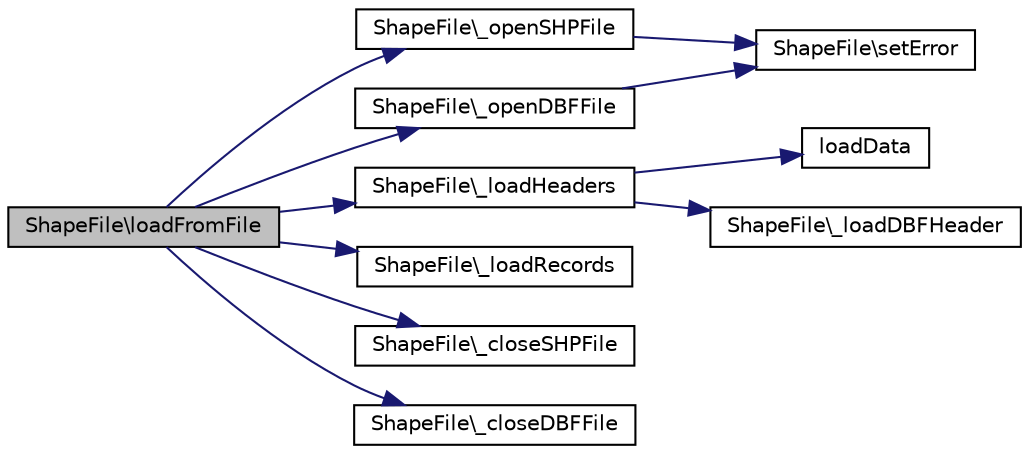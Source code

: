 digraph G
{
  edge [fontname="Helvetica",fontsize="10",labelfontname="Helvetica",labelfontsize="10"];
  node [fontname="Helvetica",fontsize="10",shape=record];
  rankdir="LR";
  Node1 [label="ShapeFile\\loadFromFile",height=0.2,width=0.4,color="black", fillcolor="grey75", style="filled" fontcolor="black"];
  Node1 -> Node2 [color="midnightblue",fontsize="10",style="solid",fontname="Helvetica"];
  Node2 [label="ShapeFile\\_openSHPFile",height=0.2,width=0.4,color="black", fillcolor="white", style="filled",URL="$classShapeFile.html#a4075a37bab2c44e8400fdf38bd587398"];
  Node2 -> Node3 [color="midnightblue",fontsize="10",style="solid",fontname="Helvetica"];
  Node3 [label="ShapeFile\\setError",height=0.2,width=0.4,color="black", fillcolor="white", style="filled",URL="$classShapeFile.html#a25c3850a7975604a33b2ea2cefa833ef"];
  Node1 -> Node4 [color="midnightblue",fontsize="10",style="solid",fontname="Helvetica"];
  Node4 [label="ShapeFile\\_openDBFFile",height=0.2,width=0.4,color="black", fillcolor="white", style="filled",URL="$classShapeFile.html#a8762f4b0de096f3520c05fcfba4549fe"];
  Node4 -> Node3 [color="midnightblue",fontsize="10",style="solid",fontname="Helvetica"];
  Node1 -> Node5 [color="midnightblue",fontsize="10",style="solid",fontname="Helvetica"];
  Node5 [label="ShapeFile\\_loadHeaders",height=0.2,width=0.4,color="black", fillcolor="white", style="filled",URL="$classShapeFile.html#a54b519630044cb089af4eefaacfe2d63"];
  Node5 -> Node6 [color="midnightblue",fontsize="10",style="solid",fontname="Helvetica"];
  Node6 [label="loadData",height=0.2,width=0.4,color="black", fillcolor="white", style="filled",URL="$ShapeFile_8lib_8php.html#abce7a6dabd45bb7f373cf389c7c981b0"];
  Node5 -> Node7 [color="midnightblue",fontsize="10",style="solid",fontname="Helvetica"];
  Node7 [label="ShapeFile\\_loadDBFHeader",height=0.2,width=0.4,color="black", fillcolor="white", style="filled",URL="$classShapeFile.html#a290ac5b36bea655e8409a0914c9e5ea2"];
  Node1 -> Node8 [color="midnightblue",fontsize="10",style="solid",fontname="Helvetica"];
  Node8 [label="ShapeFile\\_loadRecords",height=0.2,width=0.4,color="black", fillcolor="white", style="filled",URL="$classShapeFile.html#a4f75255ed414875ce55cb9baeab31b89"];
  Node1 -> Node9 [color="midnightblue",fontsize="10",style="solid",fontname="Helvetica"];
  Node9 [label="ShapeFile\\_closeSHPFile",height=0.2,width=0.4,color="black", fillcolor="white", style="filled",URL="$classShapeFile.html#a0e1ee0c0543ed76a71521455402b6796"];
  Node1 -> Node10 [color="midnightblue",fontsize="10",style="solid",fontname="Helvetica"];
  Node10 [label="ShapeFile\\_closeDBFFile",height=0.2,width=0.4,color="black", fillcolor="white", style="filled",URL="$classShapeFile.html#aac5e6191ffc7a3183cbd732183b06f78"];
}
